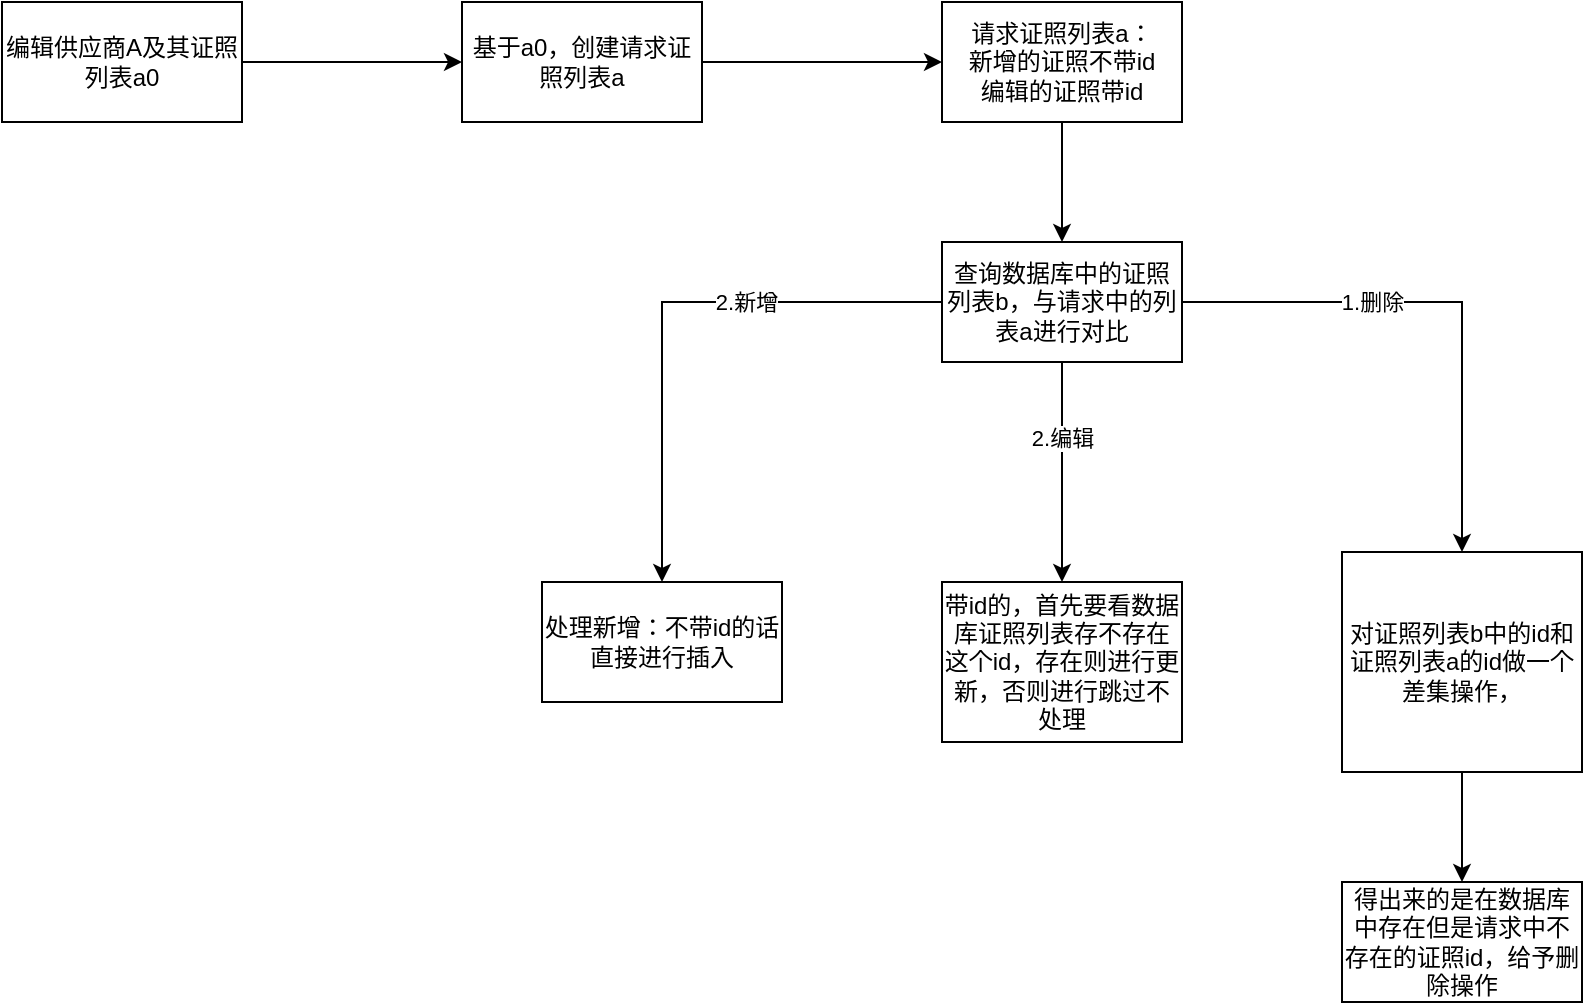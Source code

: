 <mxfile version="14.7.3" type="github">
  <diagram id="MuM2rcwB8WFEZpYfHEtL" name="Page-1">
    <mxGraphModel dx="1422" dy="762" grid="1" gridSize="10" guides="1" tooltips="1" connect="1" arrows="1" fold="1" page="1" pageScale="1" pageWidth="827" pageHeight="1169" math="0" shadow="0">
      <root>
        <mxCell id="0" />
        <mxCell id="1" parent="0" />
        <mxCell id="w8g7JoXlEAFD24_Oq2-e-23" style="edgeStyle=orthogonalEdgeStyle;rounded=0;orthogonalLoop=1;jettySize=auto;html=1;entryX=0;entryY=0.5;entryDx=0;entryDy=0;" edge="1" parent="1" source="w8g7JoXlEAFD24_Oq2-e-1" target="w8g7JoXlEAFD24_Oq2-e-22">
          <mxGeometry relative="1" as="geometry" />
        </mxCell>
        <mxCell id="w8g7JoXlEAFD24_Oq2-e-1" value="编辑供应商A及其证照列表a0" style="rounded=0;whiteSpace=wrap;html=1;" vertex="1" parent="1">
          <mxGeometry x="50" y="80" width="120" height="60" as="geometry" />
        </mxCell>
        <mxCell id="w8g7JoXlEAFD24_Oq2-e-5" style="edgeStyle=orthogonalEdgeStyle;rounded=0;orthogonalLoop=1;jettySize=auto;html=1;entryX=0.5;entryY=0;entryDx=0;entryDy=0;" edge="1" parent="1" source="w8g7JoXlEAFD24_Oq2-e-2" target="w8g7JoXlEAFD24_Oq2-e-4">
          <mxGeometry relative="1" as="geometry" />
        </mxCell>
        <mxCell id="w8g7JoXlEAFD24_Oq2-e-2" value="请求证照列表a：&lt;br&gt;新增的证照不带id&lt;br&gt;编辑的证照带id" style="rounded=0;whiteSpace=wrap;html=1;" vertex="1" parent="1">
          <mxGeometry x="520" y="80" width="120" height="60" as="geometry" />
        </mxCell>
        <mxCell id="w8g7JoXlEAFD24_Oq2-e-6" style="edgeStyle=orthogonalEdgeStyle;rounded=0;orthogonalLoop=1;jettySize=auto;html=1;entryX=0.5;entryY=0;entryDx=0;entryDy=0;" edge="1" parent="1" source="w8g7JoXlEAFD24_Oq2-e-4" target="w8g7JoXlEAFD24_Oq2-e-7">
          <mxGeometry relative="1" as="geometry">
            <mxPoint x="380" y="370" as="targetPoint" />
          </mxGeometry>
        </mxCell>
        <mxCell id="w8g7JoXlEAFD24_Oq2-e-20" value="2.新增" style="edgeLabel;html=1;align=center;verticalAlign=middle;resizable=0;points=[];" vertex="1" connectable="0" parent="w8g7JoXlEAFD24_Oq2-e-6">
          <mxGeometry x="-0.3" relative="1" as="geometry">
            <mxPoint as="offset" />
          </mxGeometry>
        </mxCell>
        <mxCell id="w8g7JoXlEAFD24_Oq2-e-8" style="edgeStyle=orthogonalEdgeStyle;rounded=0;orthogonalLoop=1;jettySize=auto;html=1;" edge="1" parent="1" source="w8g7JoXlEAFD24_Oq2-e-4" target="w8g7JoXlEAFD24_Oq2-e-9">
          <mxGeometry relative="1" as="geometry">
            <mxPoint x="580" y="400" as="targetPoint" />
          </mxGeometry>
        </mxCell>
        <mxCell id="w8g7JoXlEAFD24_Oq2-e-21" value="2.编辑" style="edgeLabel;html=1;align=center;verticalAlign=middle;resizable=0;points=[];" vertex="1" connectable="0" parent="w8g7JoXlEAFD24_Oq2-e-8">
          <mxGeometry x="-0.309" relative="1" as="geometry">
            <mxPoint as="offset" />
          </mxGeometry>
        </mxCell>
        <mxCell id="w8g7JoXlEAFD24_Oq2-e-18" style="edgeStyle=orthogonalEdgeStyle;rounded=0;orthogonalLoop=1;jettySize=auto;html=1;entryX=0.5;entryY=0;entryDx=0;entryDy=0;" edge="1" parent="1" source="w8g7JoXlEAFD24_Oq2-e-4" target="w8g7JoXlEAFD24_Oq2-e-10">
          <mxGeometry relative="1" as="geometry" />
        </mxCell>
        <mxCell id="w8g7JoXlEAFD24_Oq2-e-19" value="1.删除" style="edgeLabel;html=1;align=center;verticalAlign=middle;resizable=0;points=[];" vertex="1" connectable="0" parent="w8g7JoXlEAFD24_Oq2-e-18">
          <mxGeometry x="-0.283" relative="1" as="geometry">
            <mxPoint as="offset" />
          </mxGeometry>
        </mxCell>
        <mxCell id="w8g7JoXlEAFD24_Oq2-e-4" value="查询数据库中的证照列表b，与请求中的列表a进行对比" style="rounded=0;whiteSpace=wrap;html=1;" vertex="1" parent="1">
          <mxGeometry x="520" y="200" width="120" height="60" as="geometry" />
        </mxCell>
        <mxCell id="w8g7JoXlEAFD24_Oq2-e-7" value="处理新增：不带id的话直接进行插入" style="rounded=0;whiteSpace=wrap;html=1;" vertex="1" parent="1">
          <mxGeometry x="320" y="370" width="120" height="60" as="geometry" />
        </mxCell>
        <mxCell id="w8g7JoXlEAFD24_Oq2-e-9" value="带id的，首先要看数据库证照列表存不存在这个id，存在则进行更新，否则进行跳过不处理" style="rounded=0;whiteSpace=wrap;html=1;" vertex="1" parent="1">
          <mxGeometry x="520" y="370" width="120" height="80" as="geometry" />
        </mxCell>
        <mxCell id="w8g7JoXlEAFD24_Oq2-e-12" style="edgeStyle=orthogonalEdgeStyle;rounded=0;orthogonalLoop=1;jettySize=auto;html=1;entryX=0.5;entryY=0;entryDx=0;entryDy=0;" edge="1" parent="1" source="w8g7JoXlEAFD24_Oq2-e-10" target="w8g7JoXlEAFD24_Oq2-e-11">
          <mxGeometry relative="1" as="geometry" />
        </mxCell>
        <mxCell id="w8g7JoXlEAFD24_Oq2-e-10" value="对证照列表b中的id和证照列表a的id做一个差集操作，" style="rounded=0;whiteSpace=wrap;html=1;" vertex="1" parent="1">
          <mxGeometry x="720" y="355" width="120" height="110" as="geometry" />
        </mxCell>
        <mxCell id="w8g7JoXlEAFD24_Oq2-e-11" value="&lt;span&gt;得出来的是在数据库中存在但是请求中不存在的证照id，给予删除操作&lt;/span&gt;" style="rounded=0;whiteSpace=wrap;html=1;" vertex="1" parent="1">
          <mxGeometry x="720" y="520" width="120" height="60" as="geometry" />
        </mxCell>
        <mxCell id="w8g7JoXlEAFD24_Oq2-e-24" style="edgeStyle=orthogonalEdgeStyle;rounded=0;orthogonalLoop=1;jettySize=auto;html=1;entryX=0;entryY=0.5;entryDx=0;entryDy=0;" edge="1" parent="1" source="w8g7JoXlEAFD24_Oq2-e-22" target="w8g7JoXlEAFD24_Oq2-e-2">
          <mxGeometry relative="1" as="geometry" />
        </mxCell>
        <mxCell id="w8g7JoXlEAFD24_Oq2-e-22" value="基于a0，创建请求证照列表a" style="rounded=0;whiteSpace=wrap;html=1;" vertex="1" parent="1">
          <mxGeometry x="280" y="80" width="120" height="60" as="geometry" />
        </mxCell>
      </root>
    </mxGraphModel>
  </diagram>
</mxfile>
